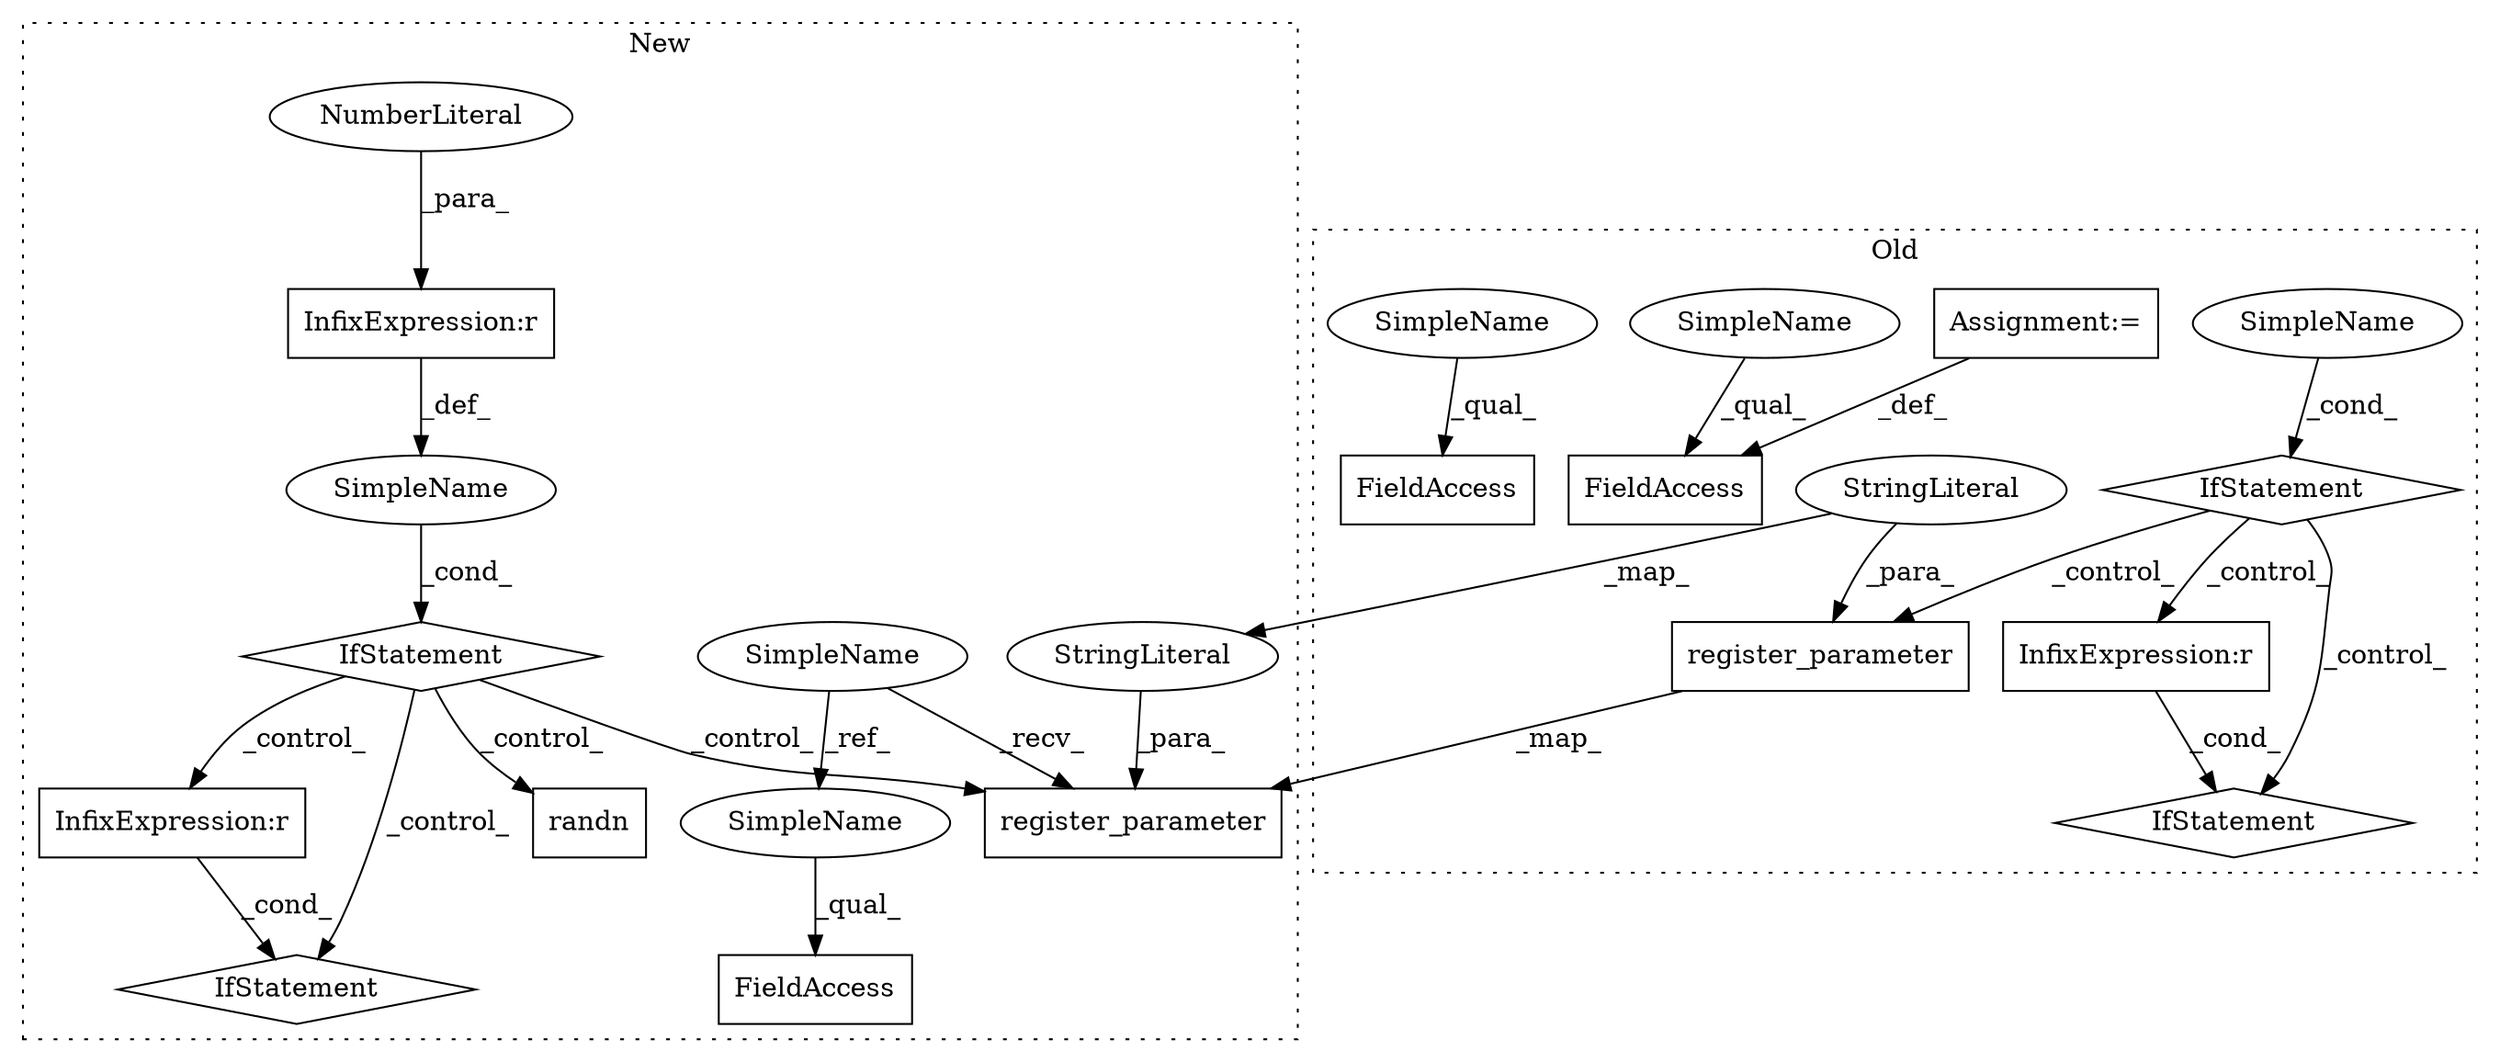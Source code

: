 digraph G {
subgraph cluster0 {
1 [label="register_parameter" a="32" s="1283,1386" l="19,1" shape="box"];
3 [label="StringLiteral" a="45" s="1302" l="17" shape="ellipse"];
8 [label="SimpleName" a="42" s="1161" l="15" shape="ellipse"];
9 [label="InfixExpression:r" a="27" s="1416" l="4" shape="box"];
10 [label="IfStatement" a="25" s="1395,1424" l="4,2" shape="diamond"];
15 [label="FieldAccess" a="22" s="1070" l="22" shape="box"];
16 [label="IfStatement" a="25" s="1157,1176" l="4,2" shape="diamond"];
17 [label="Assignment:=" a="7" s="1092" l="1" shape="box"];
18 [label="FieldAccess" a="22" s="1186" l="8" shape="box"];
22 [label="SimpleName" a="42" s="1070" l="4" shape="ellipse"];
23 [label="SimpleName" a="42" s="1186" l="4" shape="ellipse"];
label = "Old";
style="dotted";
}
subgraph cluster1 {
2 [label="register_parameter" a="32" s="862,952" l="19,1" shape="box"];
4 [label="StringLiteral" a="45" s="881" l="17" shape="ellipse"];
5 [label="IfStatement" a="25" s="834,847" l="4,2" shape="diamond"];
6 [label="SimpleName" a="42" s="" l="" shape="ellipse"];
7 [label="InfixExpression:r" a="27" s="842" l="4" shape="box"];
11 [label="IfStatement" a="25" s="1199,1221" l="4,2" shape="diamond"];
12 [label="InfixExpression:r" a="27" s="1213" l="4" shape="box"];
13 [label="SimpleName" a="42" s="529" l="4" shape="ellipse"];
14 [label="FieldAccess" a="22" s="1296" l="23" shape="box"];
19 [label="randn" a="32" s="1157,1188" l="6,1" shape="box"];
20 [label="NumberLiteral" a="34" s="846" l="1" shape="ellipse"];
21 [label="SimpleName" a="42" s="1296" l="4" shape="ellipse"];
label = "New";
style="dotted";
}
1 -> 2 [label="_map_"];
3 -> 4 [label="_map_"];
3 -> 1 [label="_para_"];
4 -> 2 [label="_para_"];
5 -> 11 [label="_control_"];
5 -> 12 [label="_control_"];
5 -> 19 [label="_control_"];
5 -> 2 [label="_control_"];
6 -> 5 [label="_cond_"];
7 -> 6 [label="_def_"];
8 -> 16 [label="_cond_"];
9 -> 10 [label="_cond_"];
12 -> 11 [label="_cond_"];
13 -> 21 [label="_ref_"];
13 -> 2 [label="_recv_"];
16 -> 9 [label="_control_"];
16 -> 10 [label="_control_"];
16 -> 1 [label="_control_"];
17 -> 15 [label="_def_"];
20 -> 7 [label="_para_"];
21 -> 14 [label="_qual_"];
22 -> 15 [label="_qual_"];
23 -> 18 [label="_qual_"];
}